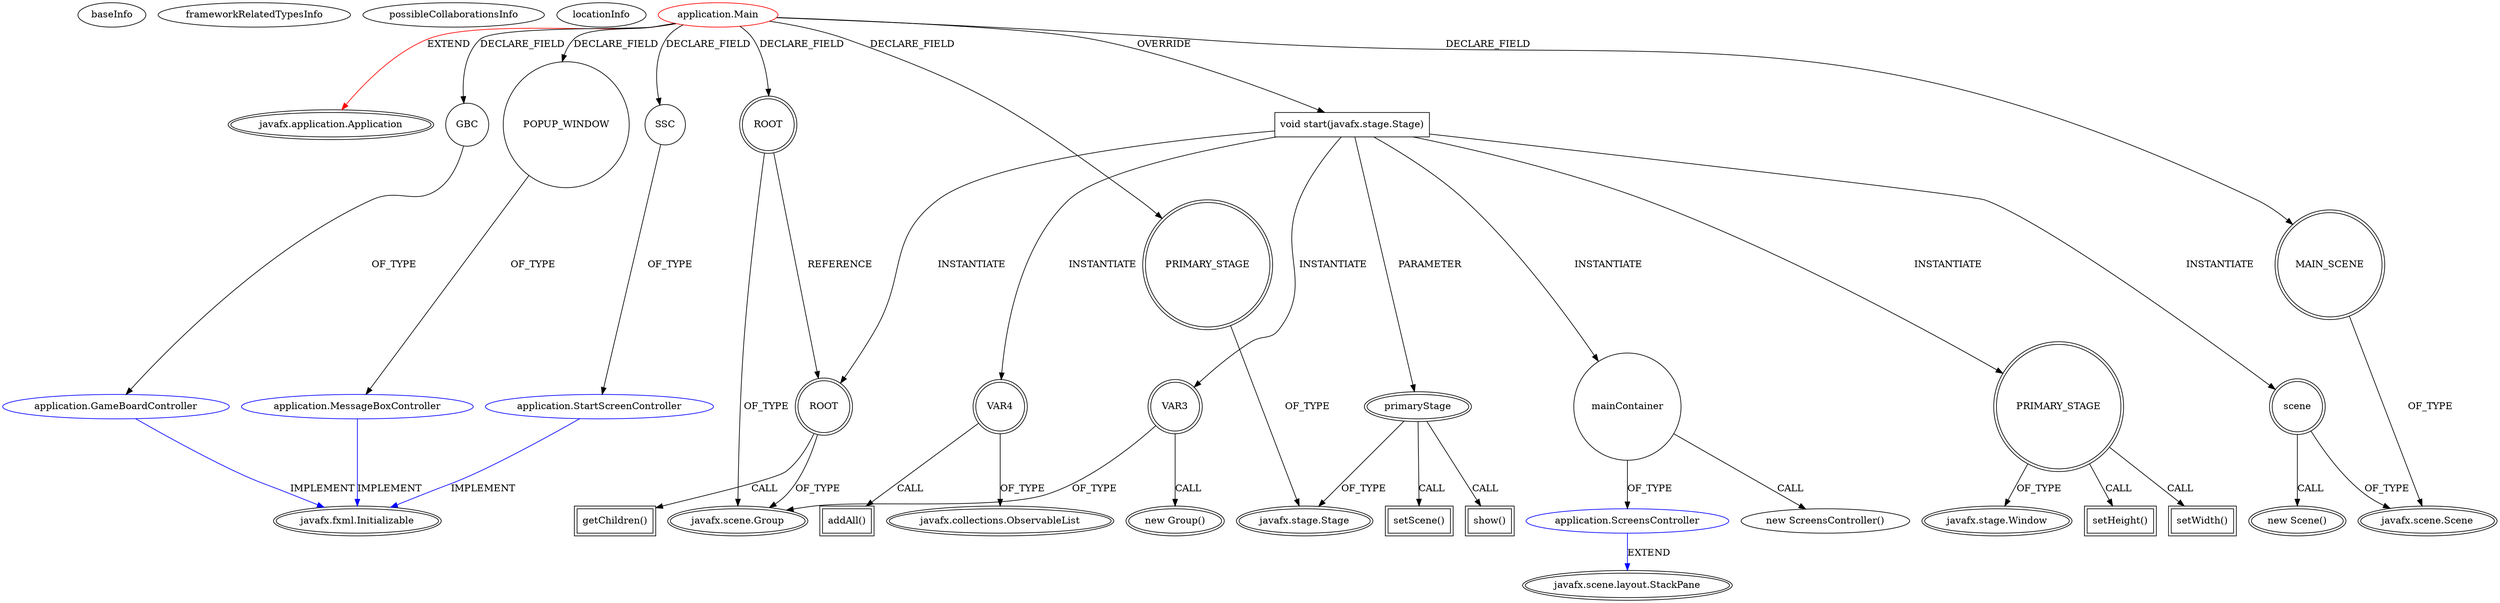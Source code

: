 digraph {
baseInfo[graphId=4711,category="extension_graph",isAnonymous=false,possibleRelation=true]
frameworkRelatedTypesInfo[0="javafx.application.Application"]
possibleCollaborationsInfo[0="4711~OVERRIDING_METHOD_DECLARATION-INSTANTIATION-~javafx.application.Application ~javafx.scene.layout.StackPane ~false~false",1="4711~FIELD_DECLARATION-~javafx.application.Application ~javafx.fxml.Initializable ~false~false"]
locationInfo[projectName="walker-clint-AIProj3",filePath="/walker-clint-AIProj3/AIProj3-master/src/application/Main.java",contextSignature="Main",graphId="4711"]
0[label="application.Main",vertexType="ROOT_CLIENT_CLASS_DECLARATION",isFrameworkType=false,color=red]
1[label="javafx.application.Application",vertexType="FRAMEWORK_CLASS_TYPE",isFrameworkType=true,peripheries=2]
2[label="GBC",vertexType="FIELD_DECLARATION",isFrameworkType=false,shape=circle]
3[label="application.GameBoardController",vertexType="REFERENCE_CLIENT_CLASS_DECLARATION",isFrameworkType=false,color=blue]
4[label="javafx.fxml.Initializable",vertexType="FRAMEWORK_INTERFACE_TYPE",isFrameworkType=true,peripheries=2]
5[label="MAIN_SCENE",vertexType="FIELD_DECLARATION",isFrameworkType=true,peripheries=2,shape=circle]
6[label="javafx.scene.Scene",vertexType="FRAMEWORK_CLASS_TYPE",isFrameworkType=true,peripheries=2]
7[label="POPUP_WINDOW",vertexType="FIELD_DECLARATION",isFrameworkType=false,shape=circle]
8[label="application.MessageBoxController",vertexType="REFERENCE_CLIENT_CLASS_DECLARATION",isFrameworkType=false,color=blue]
10[label="PRIMARY_STAGE",vertexType="FIELD_DECLARATION",isFrameworkType=true,peripheries=2,shape=circle]
11[label="javafx.stage.Stage",vertexType="FRAMEWORK_CLASS_TYPE",isFrameworkType=true,peripheries=2]
12[label="ROOT",vertexType="FIELD_DECLARATION",isFrameworkType=true,peripheries=2,shape=circle]
13[label="javafx.scene.Group",vertexType="FRAMEWORK_CLASS_TYPE",isFrameworkType=true,peripheries=2]
14[label="SSC",vertexType="FIELD_DECLARATION",isFrameworkType=false,shape=circle]
15[label="application.StartScreenController",vertexType="REFERENCE_CLIENT_CLASS_DECLARATION",isFrameworkType=false,color=blue]
17[label="void start(javafx.stage.Stage)",vertexType="OVERRIDING_METHOD_DECLARATION",isFrameworkType=false,shape=box]
18[label="primaryStage",vertexType="PARAMETER_DECLARATION",isFrameworkType=true,peripheries=2]
21[label="mainContainer",vertexType="VARIABLE_EXPRESION",isFrameworkType=false,shape=circle]
22[label="application.ScreensController",vertexType="REFERENCE_CLIENT_CLASS_DECLARATION",isFrameworkType=false,color=blue]
23[label="javafx.scene.layout.StackPane",vertexType="FRAMEWORK_CLASS_TYPE",isFrameworkType=true,peripheries=2]
20[label="new ScreensController()",vertexType="CONSTRUCTOR_CALL",isFrameworkType=false]
24[label="PRIMARY_STAGE",vertexType="VARIABLE_EXPRESION",isFrameworkType=true,peripheries=2,shape=circle]
26[label="javafx.stage.Window",vertexType="FRAMEWORK_CLASS_TYPE",isFrameworkType=true,peripheries=2]
25[label="setHeight()",vertexType="INSIDE_CALL",isFrameworkType=true,peripheries=2,shape=box]
28[label="setWidth()",vertexType="INSIDE_CALL",isFrameworkType=true,peripheries=2,shape=box]
30[label="VAR3",vertexType="VARIABLE_EXPRESION",isFrameworkType=true,peripheries=2,shape=circle]
29[label="new Group()",vertexType="CONSTRUCTOR_CALL",isFrameworkType=true,peripheries=2]
32[label="VAR4",vertexType="VARIABLE_EXPRESION",isFrameworkType=true,peripheries=2,shape=circle]
34[label="javafx.collections.ObservableList",vertexType="FRAMEWORK_INTERFACE_TYPE",isFrameworkType=true,peripheries=2]
33[label="addAll()",vertexType="INSIDE_CALL",isFrameworkType=true,peripheries=2,shape=box]
35[label="ROOT",vertexType="VARIABLE_EXPRESION",isFrameworkType=true,peripheries=2,shape=circle]
36[label="getChildren()",vertexType="INSIDE_CALL",isFrameworkType=true,peripheries=2,shape=box]
39[label="scene",vertexType="VARIABLE_EXPRESION",isFrameworkType=true,peripheries=2,shape=circle]
38[label="new Scene()",vertexType="CONSTRUCTOR_CALL",isFrameworkType=true,peripheries=2]
42[label="setScene()",vertexType="INSIDE_CALL",isFrameworkType=true,peripheries=2,shape=box]
44[label="show()",vertexType="INSIDE_CALL",isFrameworkType=true,peripheries=2,shape=box]
0->1[label="EXTEND",color=red]
0->2[label="DECLARE_FIELD"]
3->4[label="IMPLEMENT",color=blue]
2->3[label="OF_TYPE"]
0->5[label="DECLARE_FIELD"]
5->6[label="OF_TYPE"]
0->7[label="DECLARE_FIELD"]
8->4[label="IMPLEMENT",color=blue]
7->8[label="OF_TYPE"]
0->10[label="DECLARE_FIELD"]
10->11[label="OF_TYPE"]
0->12[label="DECLARE_FIELD"]
12->13[label="OF_TYPE"]
0->14[label="DECLARE_FIELD"]
15->4[label="IMPLEMENT",color=blue]
14->15[label="OF_TYPE"]
0->17[label="OVERRIDE"]
18->11[label="OF_TYPE"]
17->18[label="PARAMETER"]
17->21[label="INSTANTIATE"]
22->23[label="EXTEND",color=blue]
21->22[label="OF_TYPE"]
21->20[label="CALL"]
17->24[label="INSTANTIATE"]
24->26[label="OF_TYPE"]
24->25[label="CALL"]
24->28[label="CALL"]
17->30[label="INSTANTIATE"]
30->13[label="OF_TYPE"]
30->29[label="CALL"]
17->32[label="INSTANTIATE"]
32->34[label="OF_TYPE"]
32->33[label="CALL"]
17->35[label="INSTANTIATE"]
12->35[label="REFERENCE"]
35->13[label="OF_TYPE"]
35->36[label="CALL"]
17->39[label="INSTANTIATE"]
39->6[label="OF_TYPE"]
39->38[label="CALL"]
18->42[label="CALL"]
18->44[label="CALL"]
}
